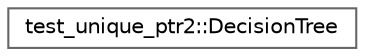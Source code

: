 digraph "类继承关系图"
{
 // LATEX_PDF_SIZE
  bgcolor="transparent";
  edge [fontname=Helvetica,fontsize=10,labelfontname=Helvetica,labelfontsize=10];
  node [fontname=Helvetica,fontsize=10,shape=box,height=0.2,width=0.4];
  rankdir="LR";
  Node0 [id="Node000000",label="test_unique_ptr2::DecisionTree",height=0.2,width=0.4,color="grey40", fillcolor="white", style="filled",URL="$structtest__unique__ptr2_1_1_decision_tree.html",tooltip=" "];
}
